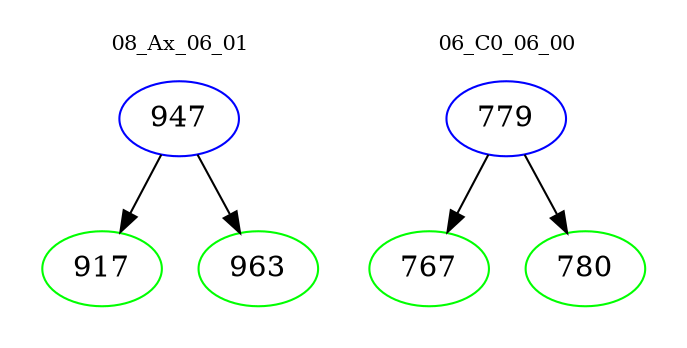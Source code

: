 digraph{
subgraph cluster_0 {
color = white
label = "08_Ax_06_01";
fontsize=10;
T0_947 [label="947", color="blue"]
T0_947 -> T0_917 [color="black"]
T0_917 [label="917", color="green"]
T0_947 -> T0_963 [color="black"]
T0_963 [label="963", color="green"]
}
subgraph cluster_1 {
color = white
label = "06_C0_06_00";
fontsize=10;
T1_779 [label="779", color="blue"]
T1_779 -> T1_767 [color="black"]
T1_767 [label="767", color="green"]
T1_779 -> T1_780 [color="black"]
T1_780 [label="780", color="green"]
}
}
